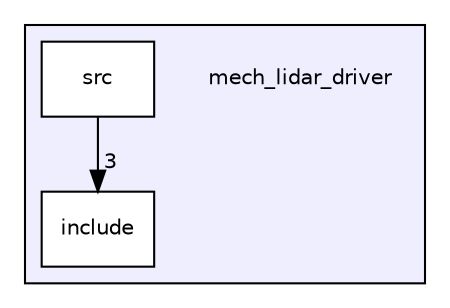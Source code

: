 digraph "/home/anton/dephan-ros-driver/src/mech_lidar_driver" {
  compound=true
  node [ fontsize="10", fontname="Helvetica"];
  edge [ labelfontsize="10", labelfontname="Helvetica"];
  subgraph clusterdir_09d78c59b483aea9cf20ece9b4b3153b {
    graph [ bgcolor="#eeeeff", pencolor="black", label="" URL="dir_09d78c59b483aea9cf20ece9b4b3153b.html"];
    dir_09d78c59b483aea9cf20ece9b4b3153b [shape=plaintext label="mech_lidar_driver"];
  dir_9cfeb176b067ea347e615aa2f3f09dfe [shape=box label="include" fillcolor="white" style="filled" URL="dir_9cfeb176b067ea347e615aa2f3f09dfe.html"];
  dir_902abfb70c8632bc2fc6d4eaeec08bc5 [shape=box label="src" fillcolor="white" style="filled" URL="dir_902abfb70c8632bc2fc6d4eaeec08bc5.html"];
  }
  dir_902abfb70c8632bc2fc6d4eaeec08bc5->dir_9cfeb176b067ea347e615aa2f3f09dfe [headlabel="3", labeldistance=1.5 headhref="dir_000002_000001.html"];
}
